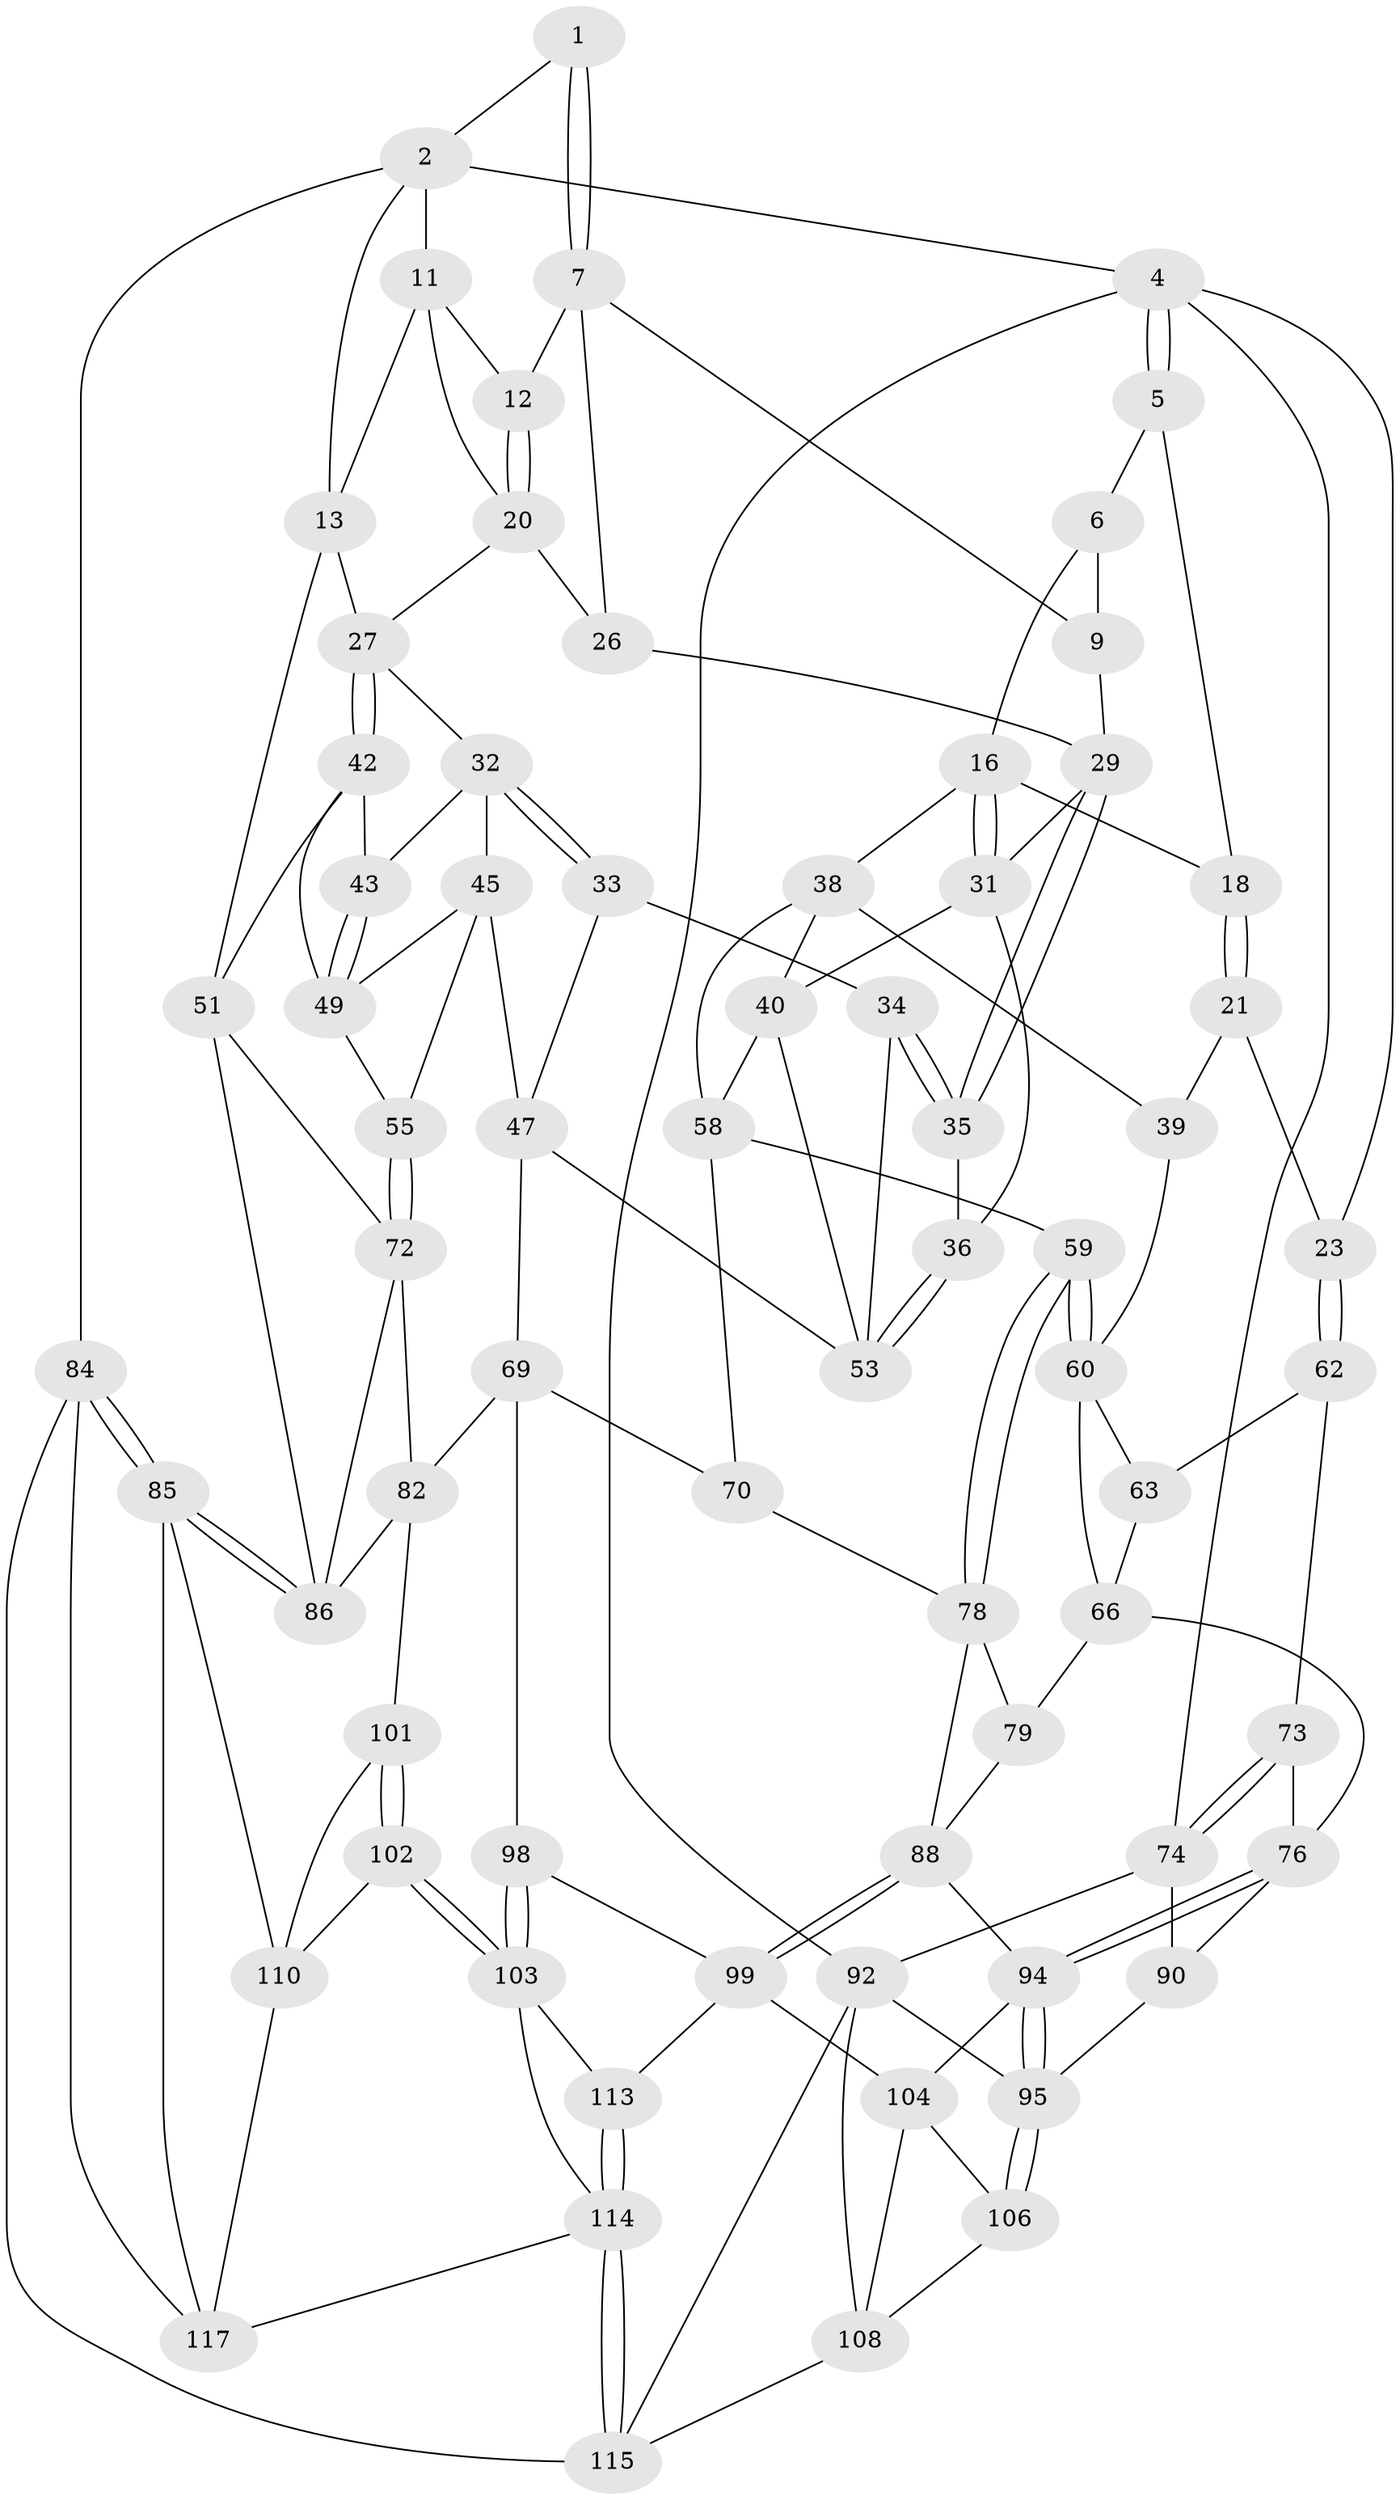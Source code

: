 // Generated by graph-tools (version 1.1) at 2025/24/03/03/25 07:24:32]
// undirected, 71 vertices, 156 edges
graph export_dot {
graph [start="1"]
  node [color=gray90,style=filled];
  1 [pos="+0.5567058870406376+0"];
  2 [pos="+0.8513297413430057+0",super="+3"];
  4 [pos="+0+0",super="+24"];
  5 [pos="+0.02976496790814514+0"];
  6 [pos="+0.4339603795045734+0",super="+10"];
  7 [pos="+0.615434116979369+0.044599537371108076",super="+8"];
  9 [pos="+0.5402112619252001+0.1736685043740051"];
  11 [pos="+0.8162362628030306+0.013817888882847693",super="+15"];
  12 [pos="+0.6639048433079159+0.0661873882467312"];
  13 [pos="+1+0",super="+14"];
  16 [pos="+0.31494967293849935+0.18969617585153634",super="+17"];
  18 [pos="+0.19015278532039875+0.15991150927228842",super="+19"];
  20 [pos="+0.7904566868524759+0.15612509931243393",super="+25"];
  21 [pos="+0+0.29652810796541346",super="+22"];
  23 [pos="+0+0.3301620358293819"];
  26 [pos="+0.6790695212446781+0.19377407812986983"];
  27 [pos="+0.9735859043394663+0.2843946453748794",super="+28"];
  29 [pos="+0.6509312142878675+0.24028473166649048",super="+30"];
  31 [pos="+0.5124861934355687+0.3150189980753474",super="+37"];
  32 [pos="+0.7727346726902252+0.2859169367137362",super="+44"];
  33 [pos="+0.7083509823491656+0.32439670252771124",super="+48"];
  34 [pos="+0.6951789262491335+0.3220552118300552",super="+52"];
  35 [pos="+0.6886268553881872+0.32014824390395596"];
  36 [pos="+0.648176773601828+0.32764278024201837"];
  38 [pos="+0.25966871643156136+0.2362563286227228",super="+41"];
  39 [pos="+0.2035653654632612+0.3455371555916799"];
  40 [pos="+0.4887460079754547+0.37866607056276413",super="+57"];
  42 [pos="+0.980817049319451+0.288427028894077",super="+50"];
  43 [pos="+0.8390721156690867+0.336631781562604"];
  45 [pos="+0.8206980042308664+0.3951456646514521",super="+46"];
  47 [pos="+0.7393510548982859+0.4803978387580743",super="+67"];
  49 [pos="+0.8949050824609251+0.3727597079186772",super="+54"];
  51 [pos="+1+0.3303284707117426",super="+71"];
  53 [pos="+0.6139880062404357+0.4316307017562941",super="+56"];
  55 [pos="+0.8294352438016472+0.5355832420315535"];
  58 [pos="+0.3515800386236847+0.4704632338749683",super="+68"];
  59 [pos="+0.34958078683778826+0.47237684768135046"];
  60 [pos="+0.33204116638170766+0.4681393642652498",super="+61"];
  62 [pos="+0.08592323324662525+0.40645820230689944",super="+65"];
  63 [pos="+0.18425079079732865+0.3967039825814736",super="+64"];
  66 [pos="+0.2151565448846024+0.49483430406051376",super="+75"];
  69 [pos="+0.5906519017648225+0.6009131481604246",super="+83"];
  70 [pos="+0.529135835302731+0.6097283653025999"];
  72 [pos="+0.8331741533423426+0.5480520412292298",super="+81"];
  73 [pos="+0.10271019643434767+0.5110251199141068"];
  74 [pos="+0+0.40407968363480795",super="+91"];
  76 [pos="+0.19627363988574942+0.600365844668857",super="+77"];
  78 [pos="+0.34618472764596747+0.5323932187002702",super="+80"];
  79 [pos="+0.3064172255426678+0.5722417633062378"];
  82 [pos="+0.8105895931557697+0.6694257994217522",super="+100"];
  84 [pos="+1+1"];
  85 [pos="+1+0.8068711503396927",super="+109"];
  86 [pos="+1+0.772453962945521",super="+87"];
  88 [pos="+0.4421053179440789+0.7295135516313209",super="+89"];
  90 [pos="+0.10214935830058292+0.5997420106618677"];
  92 [pos="+0+0.8072441483030228",super="+93"];
  94 [pos="+0.2260805621299059+0.7332509454067168",super="+97"];
  95 [pos="+0.07903570900972387+0.7636986212783303",super="+96"];
  98 [pos="+0.703490508877075+0.7457643455314444"];
  99 [pos="+0.46713537546908473+0.800609837354598",super="+107"];
  101 [pos="+0.8582341126952509+0.8267227134925127"];
  102 [pos="+0.7352560734628475+0.8806146276723287"];
  103 [pos="+0.7151487976391191+0.8766208162769125",super="+112"];
  104 [pos="+0.25754953099155264+0.9123661993862696",super="+105"];
  106 [pos="+0.13346594861571276+0.8803733751951496"];
  108 [pos="+0.019341216441924866+0.9194736696269062",super="+116"];
  110 [pos="+0.8786303590595649+0.8608232720663942",super="+111"];
  113 [pos="+0.480362189465505+0.8475247218221407"];
  114 [pos="+0.5273031671655215+1",super="+119"];
  115 [pos="+0.25908720484596276+1"];
  117 [pos="+0.8685515293544483+0.9843095469799626",super="+118"];
  1 -- 2;
  1 -- 7;
  1 -- 7;
  2 -- 11;
  2 -- 4;
  2 -- 13;
  2 -- 84;
  4 -- 5;
  4 -- 5;
  4 -- 74;
  4 -- 23;
  4 -- 92;
  5 -- 6;
  5 -- 18;
  6 -- 16;
  6 -- 9;
  7 -- 12;
  7 -- 9;
  7 -- 26;
  9 -- 29;
  11 -- 12;
  11 -- 20;
  11 -- 13;
  12 -- 20;
  12 -- 20;
  13 -- 51;
  13 -- 27;
  16 -- 31;
  16 -- 31;
  16 -- 18;
  16 -- 38;
  18 -- 21 [weight=2];
  18 -- 21;
  20 -- 26;
  20 -- 27;
  21 -- 23;
  21 -- 39;
  23 -- 62;
  23 -- 62;
  26 -- 29;
  27 -- 42;
  27 -- 42;
  27 -- 32;
  29 -- 35;
  29 -- 35;
  29 -- 31;
  31 -- 40;
  31 -- 36;
  32 -- 33;
  32 -- 33;
  32 -- 43;
  32 -- 45;
  33 -- 34 [weight=2];
  33 -- 47;
  34 -- 35;
  34 -- 35;
  34 -- 53;
  35 -- 36;
  36 -- 53;
  36 -- 53;
  38 -- 39;
  38 -- 40;
  38 -- 58;
  39 -- 60;
  40 -- 53;
  40 -- 58;
  42 -- 43;
  42 -- 49;
  42 -- 51;
  43 -- 49;
  43 -- 49;
  45 -- 49;
  45 -- 47;
  45 -- 55;
  47 -- 69;
  47 -- 53;
  49 -- 55;
  51 -- 72;
  51 -- 86;
  55 -- 72;
  55 -- 72;
  58 -- 59;
  58 -- 70;
  59 -- 60;
  59 -- 60;
  59 -- 78;
  59 -- 78;
  60 -- 66;
  60 -- 63;
  62 -- 63 [weight=2];
  62 -- 73;
  63 -- 66;
  66 -- 76;
  66 -- 79;
  69 -- 70;
  69 -- 82;
  69 -- 98;
  70 -- 78;
  72 -- 82;
  72 -- 86;
  73 -- 74;
  73 -- 74;
  73 -- 76;
  74 -- 90;
  74 -- 92;
  76 -- 94;
  76 -- 94;
  76 -- 90;
  78 -- 79;
  78 -- 88;
  79 -- 88;
  82 -- 101;
  82 -- 86;
  84 -- 85;
  84 -- 85;
  84 -- 115;
  84 -- 117;
  85 -- 86;
  85 -- 86;
  85 -- 117;
  85 -- 110;
  88 -- 99;
  88 -- 99;
  88 -- 94;
  90 -- 95;
  92 -- 108;
  92 -- 115;
  92 -- 95;
  94 -- 95;
  94 -- 95;
  94 -- 104;
  95 -- 106;
  95 -- 106;
  98 -- 99;
  98 -- 103;
  98 -- 103;
  99 -- 104;
  99 -- 113;
  101 -- 102;
  101 -- 102;
  101 -- 110;
  102 -- 103;
  102 -- 103;
  102 -- 110;
  103 -- 113;
  103 -- 114;
  104 -- 106;
  104 -- 108;
  106 -- 108;
  108 -- 115;
  110 -- 117;
  113 -- 114;
  113 -- 114;
  114 -- 115;
  114 -- 115;
  114 -- 117;
}
